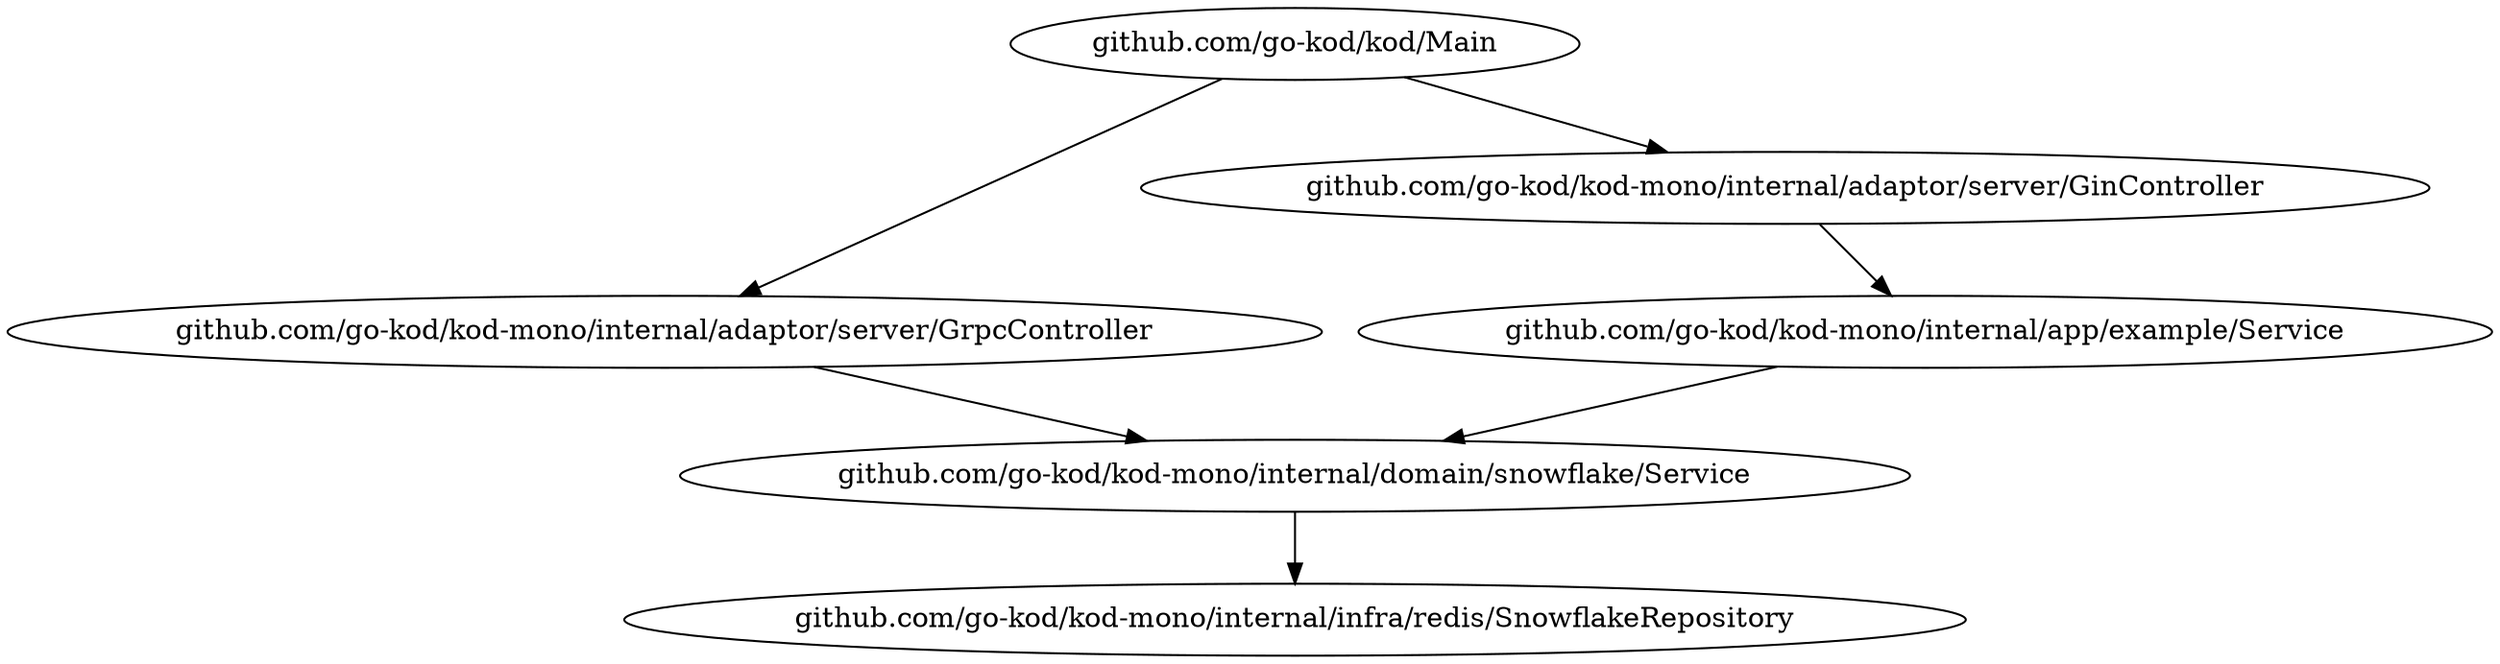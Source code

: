 strict digraph {


	"github.com/go-kod/kod-mono/internal/domain/snowflake/Service" [  weight=0 ];

	"github.com/go-kod/kod-mono/internal/domain/snowflake/Service" -> "github.com/go-kod/kod-mono/internal/infra/redis/SnowflakeRepository" [  weight=0 ];

	"github.com/go-kod/kod-mono/internal/infra/redis/SnowflakeRepository" [  weight=0 ];

	"github.com/go-kod/kod/Main" [  weight=0 ];

	"github.com/go-kod/kod/Main" -> "github.com/go-kod/kod-mono/internal/adaptor/server/GrpcController" [  weight=0 ];

	"github.com/go-kod/kod/Main" -> "github.com/go-kod/kod-mono/internal/adaptor/server/GinController" [  weight=0 ];

	"github.com/go-kod/kod-mono/internal/adaptor/server/GinController" [  weight=0 ];

	"github.com/go-kod/kod-mono/internal/adaptor/server/GinController" -> "github.com/go-kod/kod-mono/internal/app/example/Service" [  weight=0 ];

	"github.com/go-kod/kod-mono/internal/adaptor/server/GrpcController" [  weight=0 ];

	"github.com/go-kod/kod-mono/internal/adaptor/server/GrpcController" -> "github.com/go-kod/kod-mono/internal/domain/snowflake/Service" [  weight=0 ];

	"github.com/go-kod/kod-mono/internal/app/example/Service" [  weight=0 ];

	"github.com/go-kod/kod-mono/internal/app/example/Service" -> "github.com/go-kod/kod-mono/internal/domain/snowflake/Service" [  weight=0 ];

}
